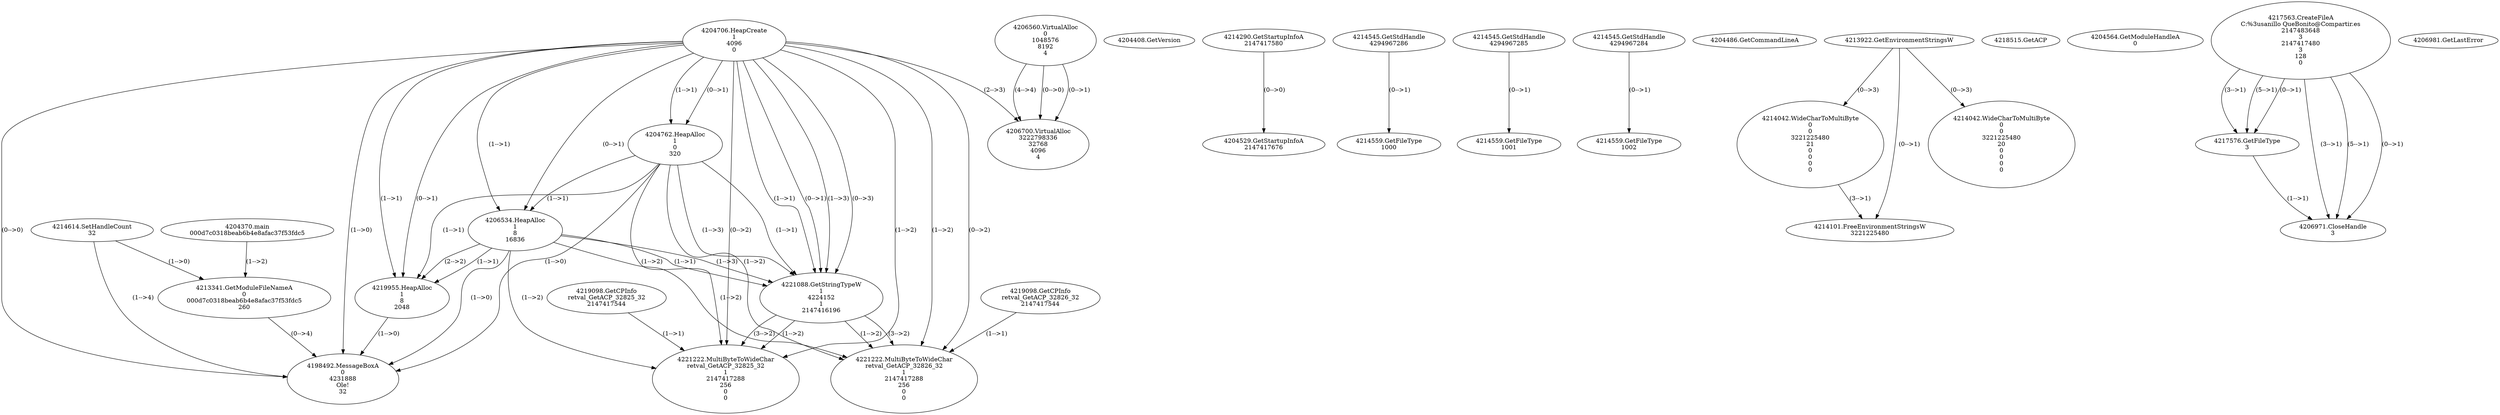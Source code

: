 // Global SCDG with merge call
digraph {
	0 [label="4204370.main
000d7c0318beab6b4e8afac37f53fdc5"]
	1 [label="4204408.GetVersion
"]
	2 [label="4204706.HeapCreate
1
4096
0"]
	3 [label="4204762.HeapAlloc
1
0
320"]
	2 -> 3 [label="(1-->1)"]
	2 -> 3 [label="(0-->1)"]
	4 [label="4206534.HeapAlloc
1
8
16836"]
	2 -> 4 [label="(1-->1)"]
	2 -> 4 [label="(0-->1)"]
	3 -> 4 [label="(1-->1)"]
	5 [label="4206560.VirtualAlloc
0
1048576
8192
4"]
	6 [label="4206700.VirtualAlloc
3222798336
32768
4096
4"]
	5 -> 6 [label="(0-->1)"]
	2 -> 6 [label="(2-->3)"]
	5 -> 6 [label="(4-->4)"]
	5 -> 6 [label="(0-->0)"]
	7 [label="4214290.GetStartupInfoA
2147417580"]
	8 [label="4214545.GetStdHandle
4294967286"]
	9 [label="4214559.GetFileType
1000"]
	8 -> 9 [label="(0-->1)"]
	10 [label="4214545.GetStdHandle
4294967285"]
	11 [label="4214559.GetFileType
1001"]
	10 -> 11 [label="(0-->1)"]
	12 [label="4214545.GetStdHandle
4294967284"]
	13 [label="4214559.GetFileType
1002"]
	12 -> 13 [label="(0-->1)"]
	14 [label="4214614.SetHandleCount
32"]
	15 [label="4204486.GetCommandLineA
"]
	16 [label="4213922.GetEnvironmentStringsW
"]
	17 [label="4214042.WideCharToMultiByte
0
0
3221225480
21
0
0
0
0"]
	16 -> 17 [label="(0-->3)"]
	18 [label="4214101.FreeEnvironmentStringsW
3221225480"]
	16 -> 18 [label="(0-->1)"]
	17 -> 18 [label="(3-->1)"]
	19 [label="4218515.GetACP
"]
	20 [label="4213341.GetModuleFileNameA
0
000d7c0318beab6b4e8afac37f53fdc5
260"]
	0 -> 20 [label="(1-->2)"]
	14 -> 20 [label="(1-->0)"]
	21 [label="4219955.HeapAlloc
1
8
2048"]
	2 -> 21 [label="(1-->1)"]
	2 -> 21 [label="(0-->1)"]
	3 -> 21 [label="(1-->1)"]
	4 -> 21 [label="(1-->1)"]
	4 -> 21 [label="(2-->2)"]
	22 [label="4204529.GetStartupInfoA
2147417676"]
	7 -> 22 [label="(0-->0)"]
	23 [label="4204564.GetModuleHandleA
0"]
	24 [label="4217563.CreateFileA
C:\Gusanillo QueBonito@Compartir.es
2147483648
3
2147417480
3
128
0"]
	25 [label="4217576.GetFileType
3"]
	24 -> 25 [label="(3-->1)"]
	24 -> 25 [label="(5-->1)"]
	24 -> 25 [label="(0-->1)"]
	26 [label="4206971.CloseHandle
3"]
	24 -> 26 [label="(3-->1)"]
	24 -> 26 [label="(5-->1)"]
	24 -> 26 [label="(0-->1)"]
	25 -> 26 [label="(1-->1)"]
	27 [label="4206981.GetLastError
"]
	28 [label="4198492.MessageBoxA
0
4231888
Ole!
32"]
	14 -> 28 [label="(1-->4)"]
	20 -> 28 [label="(0-->4)"]
	2 -> 28 [label="(1-->0)"]
	2 -> 28 [label="(0-->0)"]
	3 -> 28 [label="(1-->0)"]
	4 -> 28 [label="(1-->0)"]
	21 -> 28 [label="(1-->0)"]
	29 [label="4214042.WideCharToMultiByte
0
0
3221225480
20
0
0
0
0"]
	16 -> 29 [label="(0-->3)"]
	30 [label="4219098.GetCPInfo
retval_GetACP_32825_32
2147417544"]
	31 [label="4221088.GetStringTypeW
1
4224152
1
2147416196"]
	2 -> 31 [label="(1-->1)"]
	2 -> 31 [label="(0-->1)"]
	3 -> 31 [label="(1-->1)"]
	4 -> 31 [label="(1-->1)"]
	2 -> 31 [label="(1-->3)"]
	2 -> 31 [label="(0-->3)"]
	3 -> 31 [label="(1-->3)"]
	4 -> 31 [label="(1-->3)"]
	32 [label="4221222.MultiByteToWideChar
retval_GetACP_32825_32
1
2147417288
256
0
0"]
	30 -> 32 [label="(1-->1)"]
	2 -> 32 [label="(1-->2)"]
	2 -> 32 [label="(0-->2)"]
	3 -> 32 [label="(1-->2)"]
	4 -> 32 [label="(1-->2)"]
	31 -> 32 [label="(1-->2)"]
	31 -> 32 [label="(3-->2)"]
	33 [label="4219098.GetCPInfo
retval_GetACP_32826_32
2147417544"]
	34 [label="4221222.MultiByteToWideChar
retval_GetACP_32826_32
1
2147417288
256
0
0"]
	33 -> 34 [label="(1-->1)"]
	2 -> 34 [label="(1-->2)"]
	2 -> 34 [label="(0-->2)"]
	3 -> 34 [label="(1-->2)"]
	4 -> 34 [label="(1-->2)"]
	31 -> 34 [label="(1-->2)"]
	31 -> 34 [label="(3-->2)"]
}
